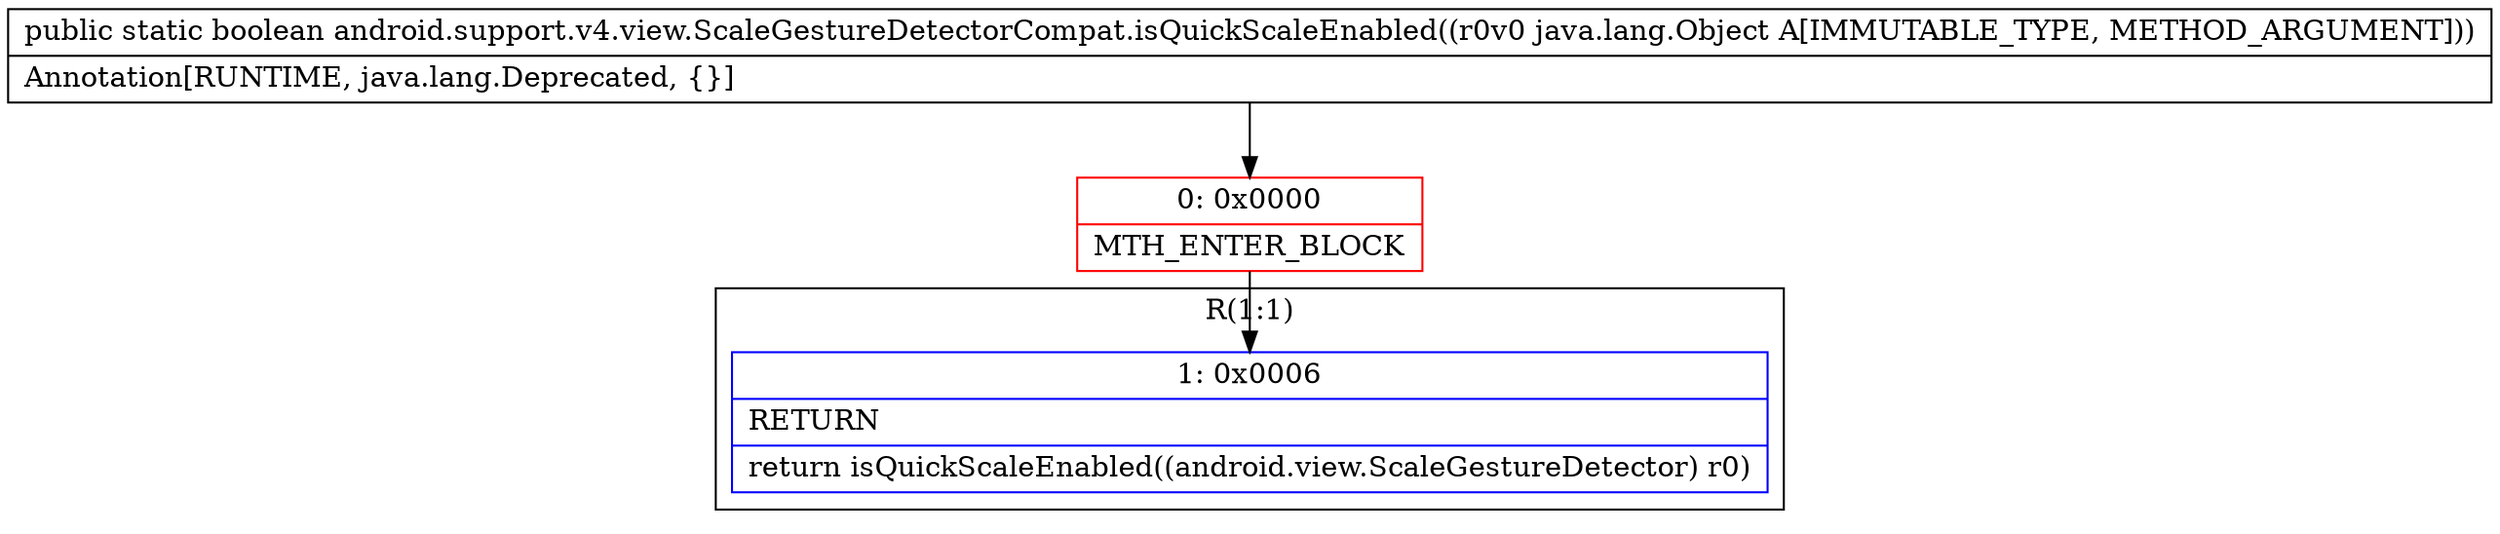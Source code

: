 digraph "CFG forandroid.support.v4.view.ScaleGestureDetectorCompat.isQuickScaleEnabled(Ljava\/lang\/Object;)Z" {
subgraph cluster_Region_1716549124 {
label = "R(1:1)";
node [shape=record,color=blue];
Node_1 [shape=record,label="{1\:\ 0x0006|RETURN\l|return isQuickScaleEnabled((android.view.ScaleGestureDetector) r0)\l}"];
}
Node_0 [shape=record,color=red,label="{0\:\ 0x0000|MTH_ENTER_BLOCK\l}"];
MethodNode[shape=record,label="{public static boolean android.support.v4.view.ScaleGestureDetectorCompat.isQuickScaleEnabled((r0v0 java.lang.Object A[IMMUTABLE_TYPE, METHOD_ARGUMENT]))  | Annotation[RUNTIME, java.lang.Deprecated, \{\}]\l}"];
MethodNode -> Node_0;
Node_0 -> Node_1;
}

